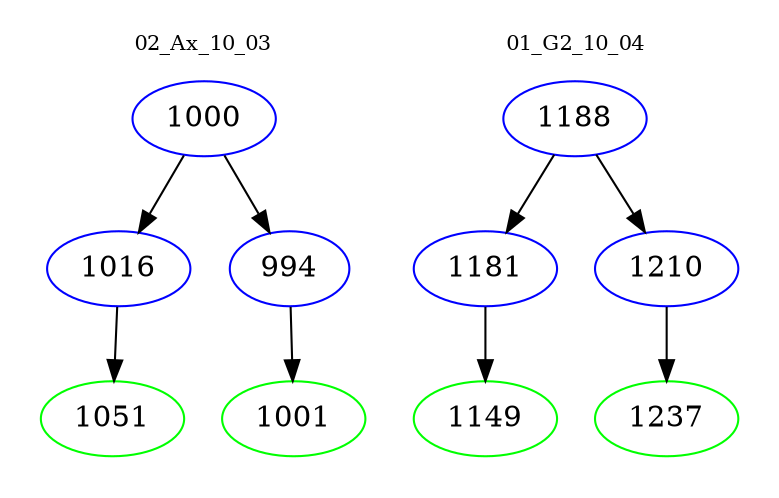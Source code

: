 digraph{
subgraph cluster_0 {
color = white
label = "02_Ax_10_03";
fontsize=10;
T0_1000 [label="1000", color="blue"]
T0_1000 -> T0_1016 [color="black"]
T0_1016 [label="1016", color="blue"]
T0_1016 -> T0_1051 [color="black"]
T0_1051 [label="1051", color="green"]
T0_1000 -> T0_994 [color="black"]
T0_994 [label="994", color="blue"]
T0_994 -> T0_1001 [color="black"]
T0_1001 [label="1001", color="green"]
}
subgraph cluster_1 {
color = white
label = "01_G2_10_04";
fontsize=10;
T1_1188 [label="1188", color="blue"]
T1_1188 -> T1_1181 [color="black"]
T1_1181 [label="1181", color="blue"]
T1_1181 -> T1_1149 [color="black"]
T1_1149 [label="1149", color="green"]
T1_1188 -> T1_1210 [color="black"]
T1_1210 [label="1210", color="blue"]
T1_1210 -> T1_1237 [color="black"]
T1_1237 [label="1237", color="green"]
}
}
